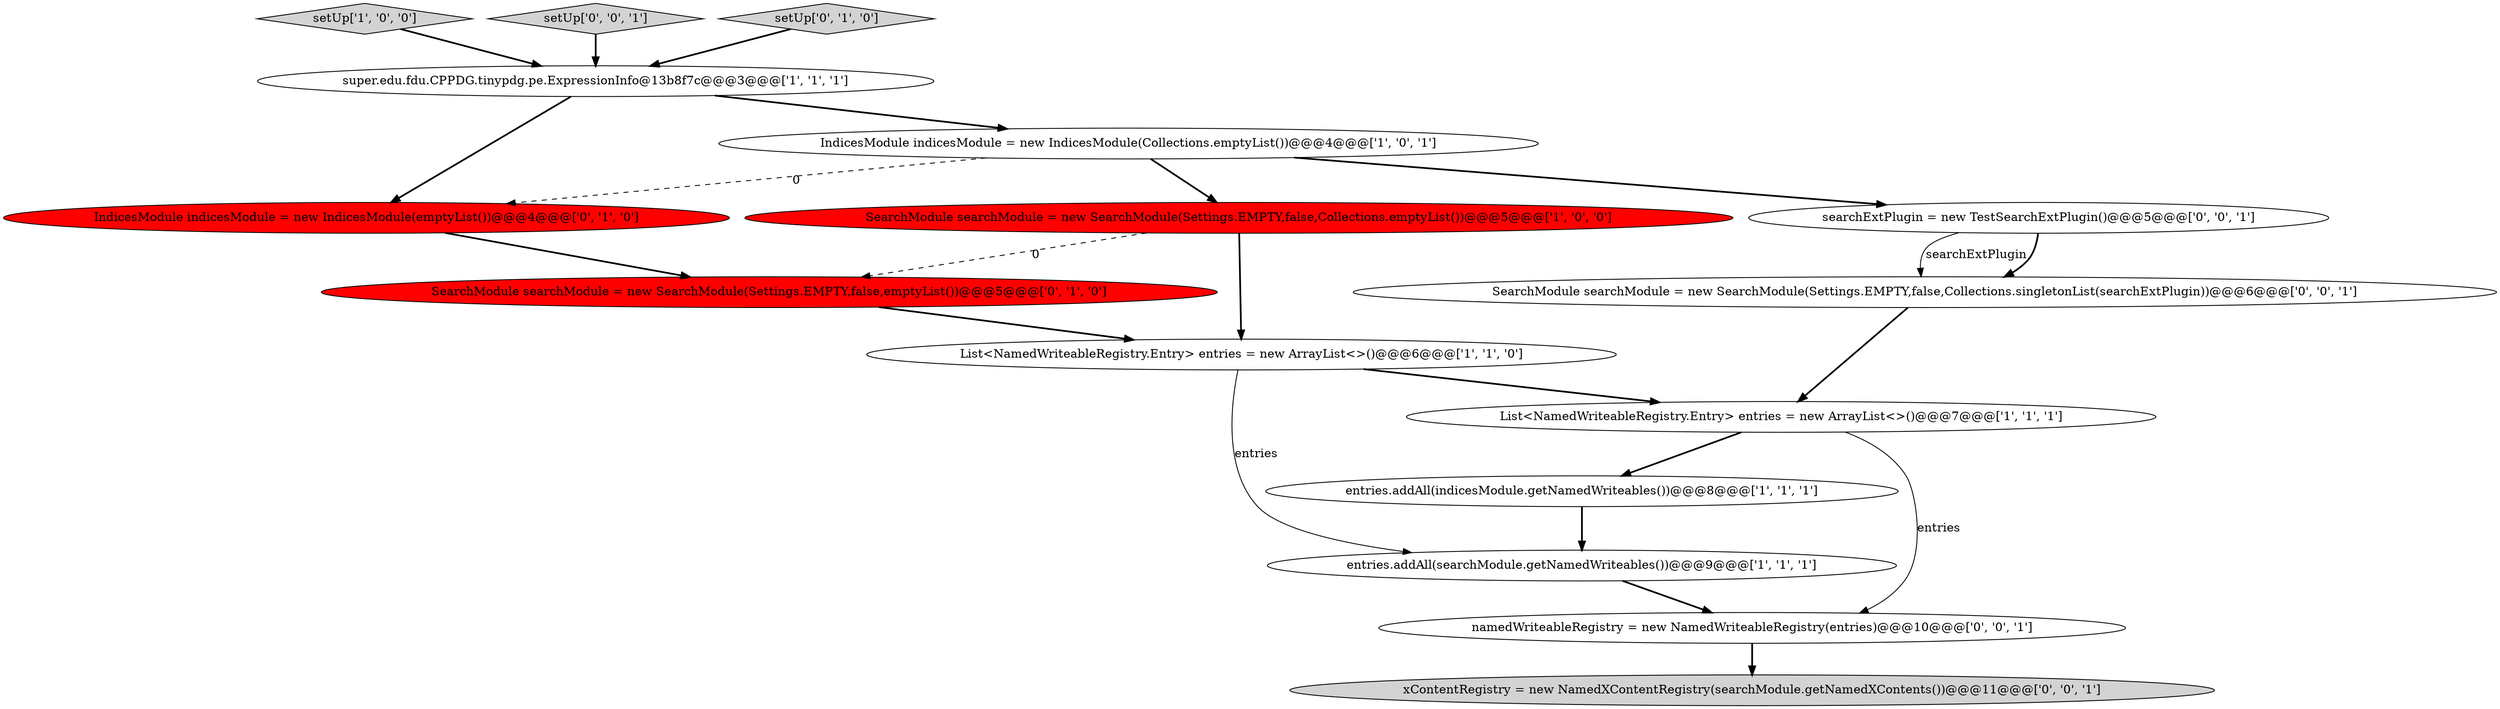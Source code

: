 digraph {
7 [style = filled, label = "IndicesModule indicesModule = new IndicesModule(Collections.emptyList())@@@4@@@['1', '0', '1']", fillcolor = white, shape = ellipse image = "AAA0AAABBB1BBB"];
5 [style = filled, label = "SearchModule searchModule = new SearchModule(Settings.EMPTY,false,Collections.emptyList())@@@5@@@['1', '0', '0']", fillcolor = red, shape = ellipse image = "AAA1AAABBB1BBB"];
4 [style = filled, label = "setUp['1', '0', '0']", fillcolor = lightgray, shape = diamond image = "AAA0AAABBB1BBB"];
2 [style = filled, label = "entries.addAll(indicesModule.getNamedWriteables())@@@8@@@['1', '1', '1']", fillcolor = white, shape = ellipse image = "AAA0AAABBB1BBB"];
15 [style = filled, label = "searchExtPlugin = new TestSearchExtPlugin()@@@5@@@['0', '0', '1']", fillcolor = white, shape = ellipse image = "AAA0AAABBB3BBB"];
8 [style = filled, label = "IndicesModule indicesModule = new IndicesModule(emptyList())@@@4@@@['0', '1', '0']", fillcolor = red, shape = ellipse image = "AAA1AAABBB2BBB"];
9 [style = filled, label = "SearchModule searchModule = new SearchModule(Settings.EMPTY,false,emptyList())@@@5@@@['0', '1', '0']", fillcolor = red, shape = ellipse image = "AAA1AAABBB2BBB"];
13 [style = filled, label = "setUp['0', '0', '1']", fillcolor = lightgray, shape = diamond image = "AAA0AAABBB3BBB"];
11 [style = filled, label = "xContentRegistry = new NamedXContentRegistry(searchModule.getNamedXContents())@@@11@@@['0', '0', '1']", fillcolor = lightgray, shape = ellipse image = "AAA0AAABBB3BBB"];
0 [style = filled, label = "entries.addAll(searchModule.getNamedWriteables())@@@9@@@['1', '1', '1']", fillcolor = white, shape = ellipse image = "AAA0AAABBB1BBB"];
10 [style = filled, label = "setUp['0', '1', '0']", fillcolor = lightgray, shape = diamond image = "AAA0AAABBB2BBB"];
12 [style = filled, label = "SearchModule searchModule = new SearchModule(Settings.EMPTY,false,Collections.singletonList(searchExtPlugin))@@@6@@@['0', '0', '1']", fillcolor = white, shape = ellipse image = "AAA0AAABBB3BBB"];
14 [style = filled, label = "namedWriteableRegistry = new NamedWriteableRegistry(entries)@@@10@@@['0', '0', '1']", fillcolor = white, shape = ellipse image = "AAA0AAABBB3BBB"];
1 [style = filled, label = "List<NamedWriteableRegistry.Entry> entries = new ArrayList<>()@@@7@@@['1', '1', '1']", fillcolor = white, shape = ellipse image = "AAA0AAABBB1BBB"];
3 [style = filled, label = "List<NamedWriteableRegistry.Entry> entries = new ArrayList<>()@@@6@@@['1', '1', '0']", fillcolor = white, shape = ellipse image = "AAA0AAABBB1BBB"];
6 [style = filled, label = "super.edu.fdu.CPPDG.tinypdg.pe.ExpressionInfo@13b8f7c@@@3@@@['1', '1', '1']", fillcolor = white, shape = ellipse image = "AAA0AAABBB1BBB"];
5->3 [style = bold, label=""];
1->14 [style = solid, label="entries"];
3->1 [style = bold, label=""];
4->6 [style = bold, label=""];
7->8 [style = dashed, label="0"];
5->9 [style = dashed, label="0"];
3->0 [style = solid, label="entries"];
12->1 [style = bold, label=""];
10->6 [style = bold, label=""];
15->12 [style = solid, label="searchExtPlugin"];
7->5 [style = bold, label=""];
2->0 [style = bold, label=""];
0->14 [style = bold, label=""];
6->8 [style = bold, label=""];
8->9 [style = bold, label=""];
9->3 [style = bold, label=""];
7->15 [style = bold, label=""];
1->2 [style = bold, label=""];
15->12 [style = bold, label=""];
13->6 [style = bold, label=""];
6->7 [style = bold, label=""];
14->11 [style = bold, label=""];
}
